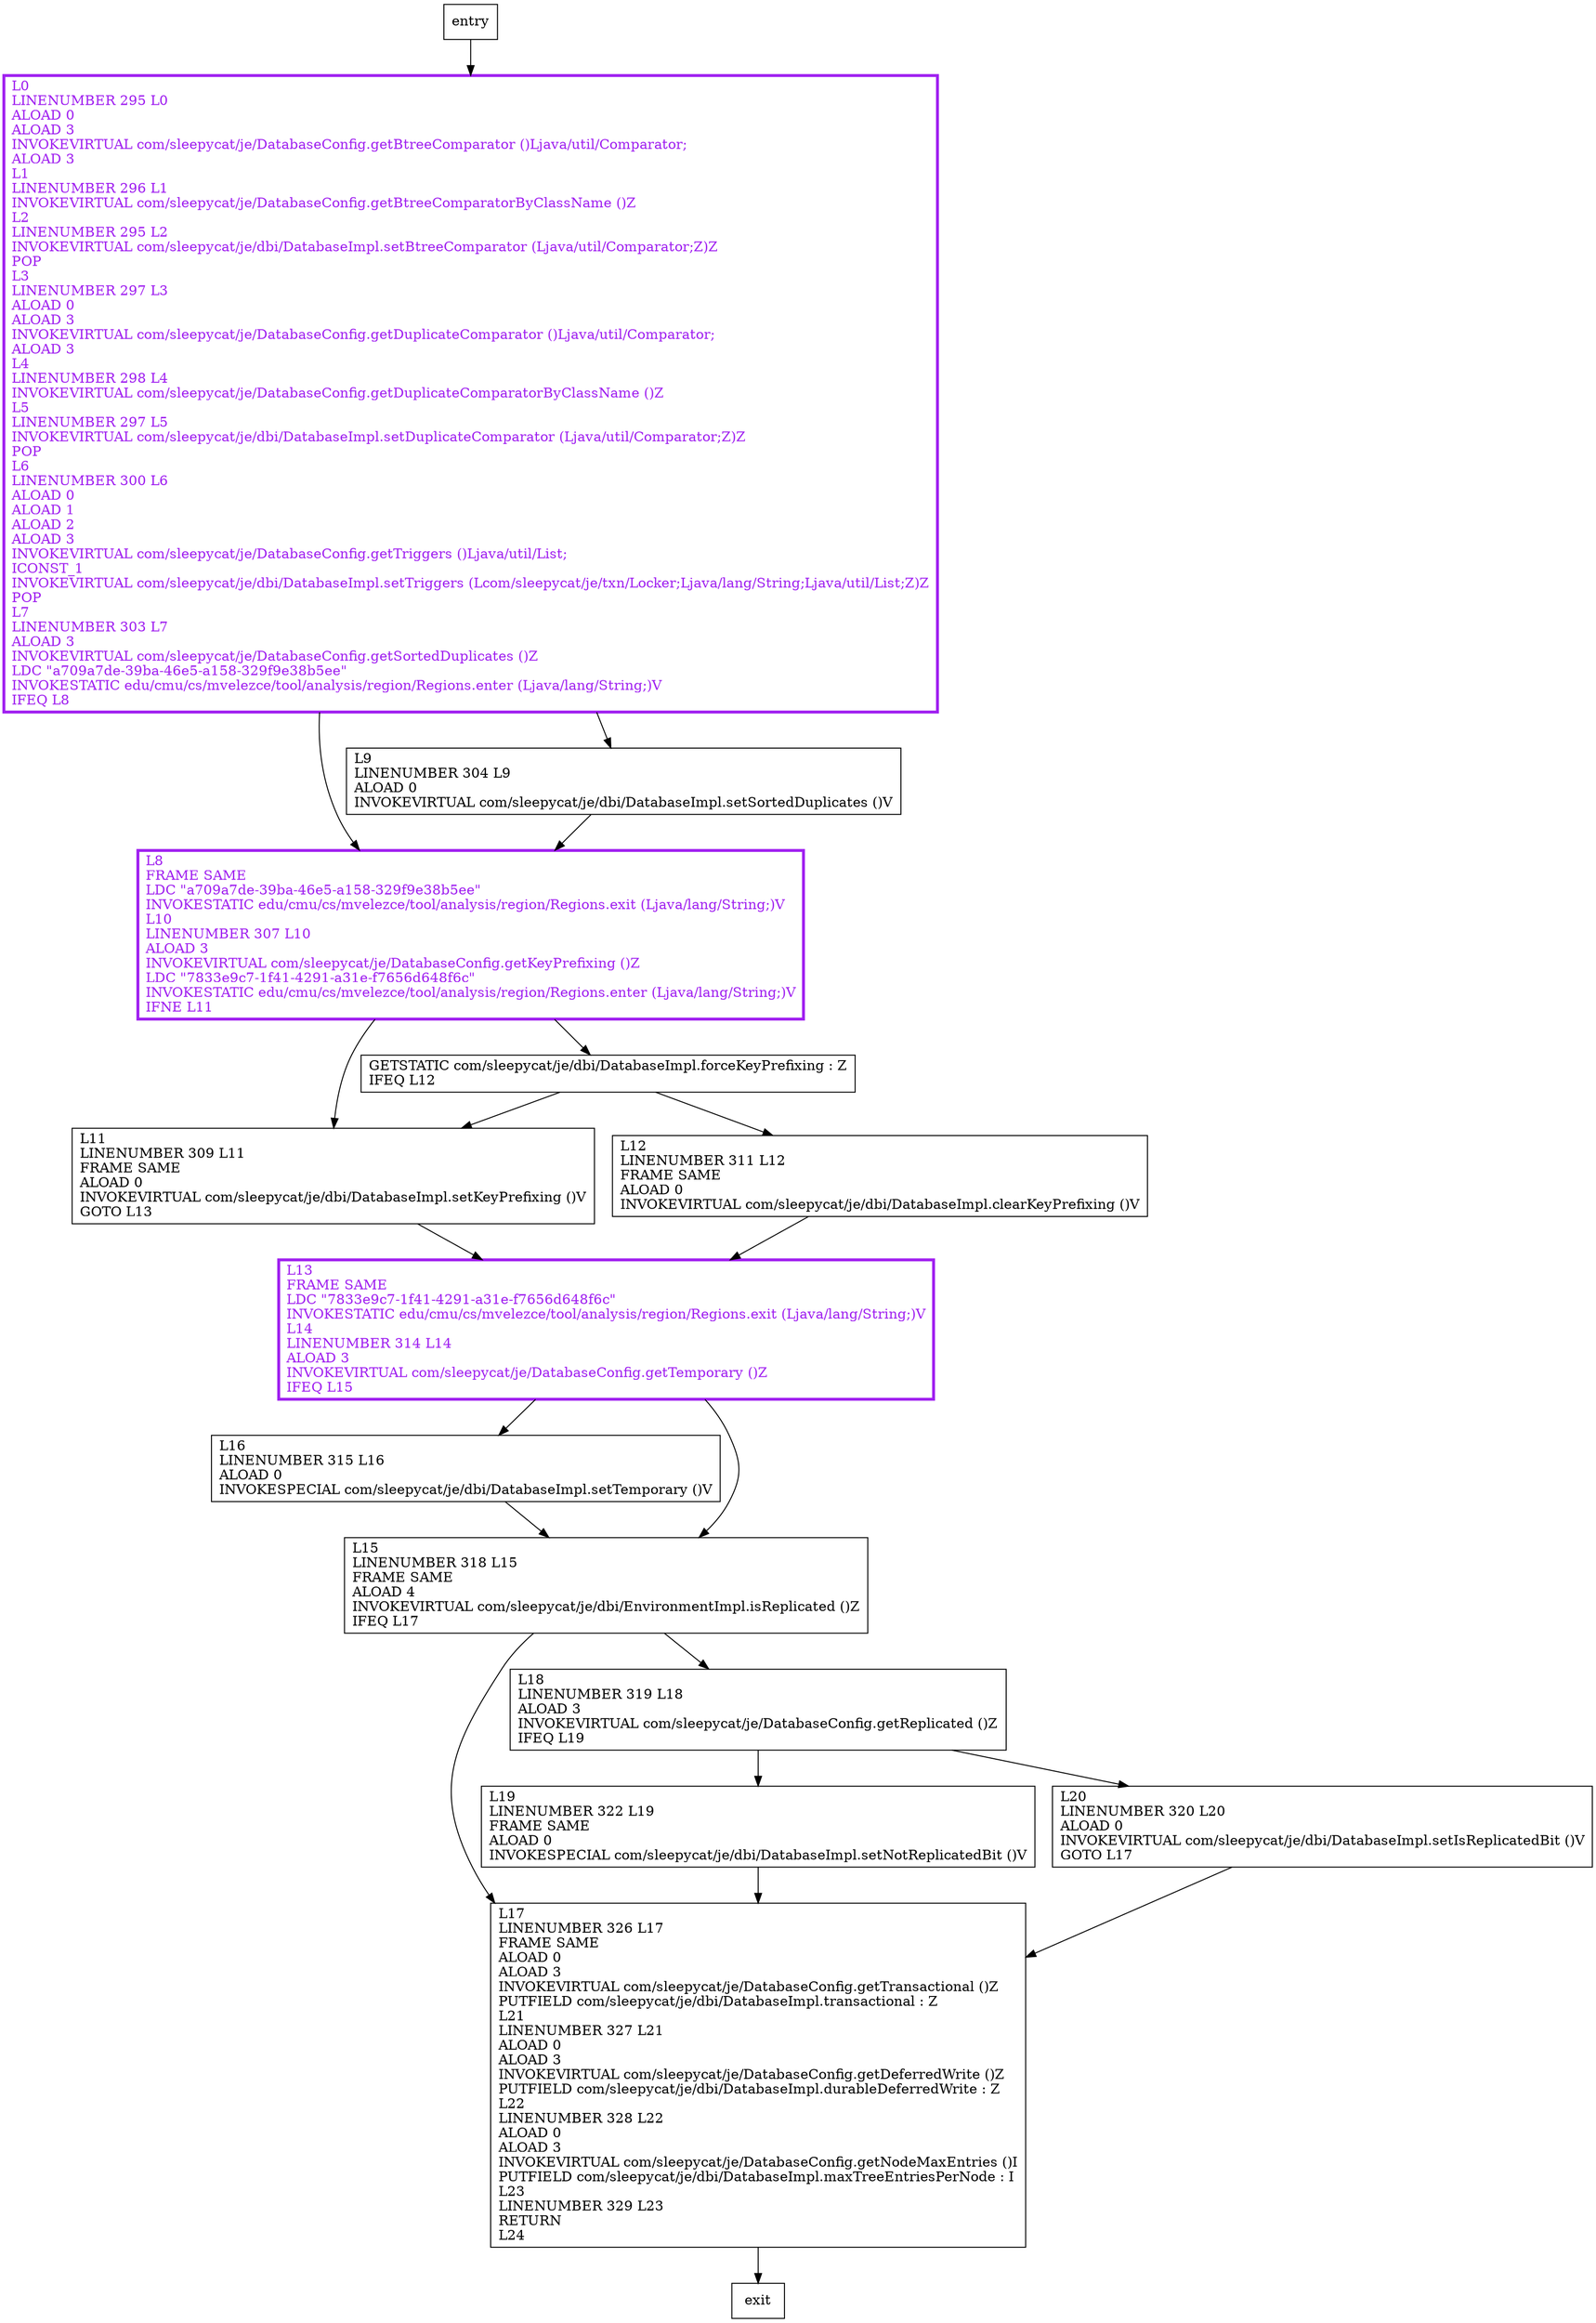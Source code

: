 digraph setConfigProperties {
node [shape=record];
1824225917 [label="L16\lLINENUMBER 315 L16\lALOAD 0\lINVOKESPECIAL com/sleepycat/je/dbi/DatabaseImpl.setTemporary ()V\l"];
588503940 [label="L0\lLINENUMBER 295 L0\lALOAD 0\lALOAD 3\lINVOKEVIRTUAL com/sleepycat/je/DatabaseConfig.getBtreeComparator ()Ljava/util/Comparator;\lALOAD 3\lL1\lLINENUMBER 296 L1\lINVOKEVIRTUAL com/sleepycat/je/DatabaseConfig.getBtreeComparatorByClassName ()Z\lL2\lLINENUMBER 295 L2\lINVOKEVIRTUAL com/sleepycat/je/dbi/DatabaseImpl.setBtreeComparator (Ljava/util/Comparator;Z)Z\lPOP\lL3\lLINENUMBER 297 L3\lALOAD 0\lALOAD 3\lINVOKEVIRTUAL com/sleepycat/je/DatabaseConfig.getDuplicateComparator ()Ljava/util/Comparator;\lALOAD 3\lL4\lLINENUMBER 298 L4\lINVOKEVIRTUAL com/sleepycat/je/DatabaseConfig.getDuplicateComparatorByClassName ()Z\lL5\lLINENUMBER 297 L5\lINVOKEVIRTUAL com/sleepycat/je/dbi/DatabaseImpl.setDuplicateComparator (Ljava/util/Comparator;Z)Z\lPOP\lL6\lLINENUMBER 300 L6\lALOAD 0\lALOAD 1\lALOAD 2\lALOAD 3\lINVOKEVIRTUAL com/sleepycat/je/DatabaseConfig.getTriggers ()Ljava/util/List;\lICONST_1\lINVOKEVIRTUAL com/sleepycat/je/dbi/DatabaseImpl.setTriggers (Lcom/sleepycat/je/txn/Locker;Ljava/lang/String;Ljava/util/List;Z)Z\lPOP\lL7\lLINENUMBER 303 L7\lALOAD 3\lINVOKEVIRTUAL com/sleepycat/je/DatabaseConfig.getSortedDuplicates ()Z\lLDC \"a709a7de-39ba-46e5-a158-329f9e38b5ee\"\lINVOKESTATIC edu/cmu/cs/mvelezce/tool/analysis/region/Regions.enter (Ljava/lang/String;)V\lIFEQ L8\l"];
313249054 [label="L11\lLINENUMBER 309 L11\lFRAME SAME\lALOAD 0\lINVOKEVIRTUAL com/sleepycat/je/dbi/DatabaseImpl.setKeyPrefixing ()V\lGOTO L13\l"];
869437194 [label="L17\lLINENUMBER 326 L17\lFRAME SAME\lALOAD 0\lALOAD 3\lINVOKEVIRTUAL com/sleepycat/je/DatabaseConfig.getTransactional ()Z\lPUTFIELD com/sleepycat/je/dbi/DatabaseImpl.transactional : Z\lL21\lLINENUMBER 327 L21\lALOAD 0\lALOAD 3\lINVOKEVIRTUAL com/sleepycat/je/DatabaseConfig.getDeferredWrite ()Z\lPUTFIELD com/sleepycat/je/dbi/DatabaseImpl.durableDeferredWrite : Z\lL22\lLINENUMBER 328 L22\lALOAD 0\lALOAD 3\lINVOKEVIRTUAL com/sleepycat/je/DatabaseConfig.getNodeMaxEntries ()I\lPUTFIELD com/sleepycat/je/dbi/DatabaseImpl.maxTreeEntriesPerNode : I\lL23\lLINENUMBER 329 L23\lRETURN\lL24\l"];
540315736 [label="L13\lFRAME SAME\lLDC \"7833e9c7-1f41-4291-a31e-f7656d648f6c\"\lINVOKESTATIC edu/cmu/cs/mvelezce/tool/analysis/region/Regions.exit (Ljava/lang/String;)V\lL14\lLINENUMBER 314 L14\lALOAD 3\lINVOKEVIRTUAL com/sleepycat/je/DatabaseConfig.getTemporary ()Z\lIFEQ L15\l"];
802814772 [label="GETSTATIC com/sleepycat/je/dbi/DatabaseImpl.forceKeyPrefixing : Z\lIFEQ L12\l"];
362140338 [label="L12\lLINENUMBER 311 L12\lFRAME SAME\lALOAD 0\lINVOKEVIRTUAL com/sleepycat/je/dbi/DatabaseImpl.clearKeyPrefixing ()V\l"];
929066990 [label="L18\lLINENUMBER 319 L18\lALOAD 3\lINVOKEVIRTUAL com/sleepycat/je/DatabaseConfig.getReplicated ()Z\lIFEQ L19\l"];
347354124 [label="L8\lFRAME SAME\lLDC \"a709a7de-39ba-46e5-a158-329f9e38b5ee\"\lINVOKESTATIC edu/cmu/cs/mvelezce/tool/analysis/region/Regions.exit (Ljava/lang/String;)V\lL10\lLINENUMBER 307 L10\lALOAD 3\lINVOKEVIRTUAL com/sleepycat/je/DatabaseConfig.getKeyPrefixing ()Z\lLDC \"7833e9c7-1f41-4291-a31e-f7656d648f6c\"\lINVOKESTATIC edu/cmu/cs/mvelezce/tool/analysis/region/Regions.enter (Ljava/lang/String;)V\lIFNE L11\l"];
76379039 [label="L19\lLINENUMBER 322 L19\lFRAME SAME\lALOAD 0\lINVOKESPECIAL com/sleepycat/je/dbi/DatabaseImpl.setNotReplicatedBit ()V\l"];
560165559 [label="L9\lLINENUMBER 304 L9\lALOAD 0\lINVOKEVIRTUAL com/sleepycat/je/dbi/DatabaseImpl.setSortedDuplicates ()V\l"];
1374115999 [label="L20\lLINENUMBER 320 L20\lALOAD 0\lINVOKEVIRTUAL com/sleepycat/je/dbi/DatabaseImpl.setIsReplicatedBit ()V\lGOTO L17\l"];
215694469 [label="L15\lLINENUMBER 318 L15\lFRAME SAME\lALOAD 4\lINVOKEVIRTUAL com/sleepycat/je/dbi/EnvironmentImpl.isReplicated ()Z\lIFEQ L17\l"];
entry;
exit;
1824225917 -> 215694469;
588503940 -> 347354124;
588503940 -> 560165559;
313249054 -> 540315736;
869437194 -> exit;
entry -> 588503940;
540315736 -> 1824225917;
540315736 -> 215694469;
802814772 -> 362140338;
802814772 -> 313249054;
362140338 -> 540315736;
929066990 -> 76379039;
929066990 -> 1374115999;
347354124 -> 802814772;
347354124 -> 313249054;
76379039 -> 869437194;
560165559 -> 347354124;
1374115999 -> 869437194;
215694469 -> 869437194;
215694469 -> 929066990;
540315736[fontcolor="purple", penwidth=3, color="purple"];
588503940[fontcolor="purple", penwidth=3, color="purple"];
347354124[fontcolor="purple", penwidth=3, color="purple"];
}
